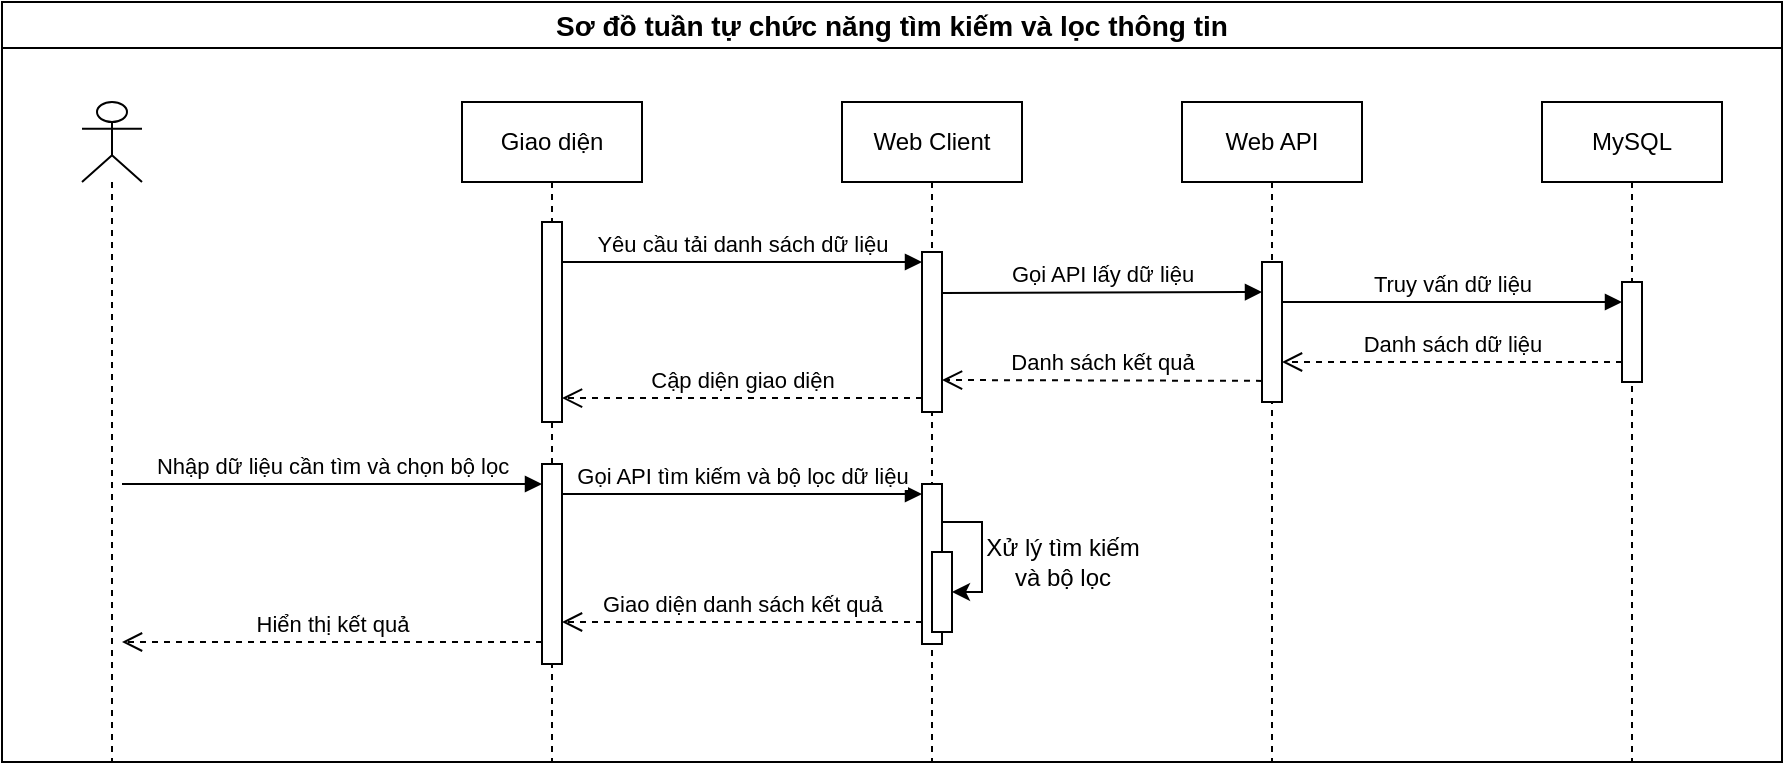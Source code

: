 <mxfile version="27.0.6">
  <diagram name="Page-1" id="KqU9gGnZR2WyMmD7t_Au">
    <mxGraphModel dx="1216" dy="685" grid="1" gridSize="10" guides="1" tooltips="1" connect="1" arrows="1" fold="1" page="1" pageScale="1" pageWidth="850" pageHeight="1100" math="0" shadow="0">
      <root>
        <mxCell id="0" />
        <mxCell id="1" parent="0" />
        <mxCell id="Db8lhAjHpGJ3QMkJQp8O-3" value="Sơ đồ tuần tự chức năng tìm kiếm và lọc thông tin" style="swimlane;whiteSpace=wrap;html=1;startSize=23;fontSize=14;" parent="1" vertex="1">
          <mxGeometry x="270" y="310" width="890" height="380" as="geometry" />
        </mxCell>
        <mxCell id="Db8lhAjHpGJ3QMkJQp8O-12" value="" style="shape=umlLifeline;perimeter=lifelinePerimeter;whiteSpace=wrap;html=1;container=1;dropTarget=0;collapsible=0;recursiveResize=0;outlineConnect=0;portConstraint=eastwest;newEdgeStyle={&quot;curved&quot;:0,&quot;rounded&quot;:0};participant=umlActor;" parent="Db8lhAjHpGJ3QMkJQp8O-3" vertex="1">
          <mxGeometry x="40" y="50" width="30" height="330" as="geometry" />
        </mxCell>
        <mxCell id="Db8lhAjHpGJ3QMkJQp8O-13" value="Giao diện" style="shape=umlLifeline;perimeter=lifelinePerimeter;whiteSpace=wrap;html=1;container=1;dropTarget=0;collapsible=0;recursiveResize=0;outlineConnect=0;portConstraint=eastwest;newEdgeStyle={&quot;curved&quot;:0,&quot;rounded&quot;:0};" parent="Db8lhAjHpGJ3QMkJQp8O-3" vertex="1">
          <mxGeometry x="230" y="50" width="90" height="330" as="geometry" />
        </mxCell>
        <mxCell id="Db8lhAjHpGJ3QMkJQp8O-16" value="" style="html=1;points=[[0,0,0,0,5],[0,1,0,0,-5],[1,0,0,0,5],[1,1,0,0,-5]];perimeter=orthogonalPerimeter;outlineConnect=0;targetShapes=umlLifeline;portConstraint=eastwest;newEdgeStyle={&quot;curved&quot;:0,&quot;rounded&quot;:0};" parent="Db8lhAjHpGJ3QMkJQp8O-13" vertex="1">
          <mxGeometry x="40" y="181" width="10" height="100" as="geometry" />
        </mxCell>
        <mxCell id="mUV6W2yzQzkAdehuio5H-6" value="" style="html=1;points=[[0,0,0,0,5],[0,1,0,0,-5],[1,0,0,0,5],[1,1,0,0,-5]];perimeter=orthogonalPerimeter;outlineConnect=0;targetShapes=umlLifeline;portConstraint=eastwest;newEdgeStyle={&quot;curved&quot;:0,&quot;rounded&quot;:0};" vertex="1" parent="Db8lhAjHpGJ3QMkJQp8O-13">
          <mxGeometry x="40" y="60" width="10" height="100" as="geometry" />
        </mxCell>
        <mxCell id="Db8lhAjHpGJ3QMkJQp8O-14" value="Web API" style="shape=umlLifeline;perimeter=lifelinePerimeter;whiteSpace=wrap;html=1;container=1;dropTarget=0;collapsible=0;recursiveResize=0;outlineConnect=0;portConstraint=eastwest;newEdgeStyle={&quot;curved&quot;:0,&quot;rounded&quot;:0};" parent="Db8lhAjHpGJ3QMkJQp8O-3" vertex="1">
          <mxGeometry x="590" y="50" width="90" height="330" as="geometry" />
        </mxCell>
        <mxCell id="Db8lhAjHpGJ3QMkJQp8O-21" value="&lt;span style=&quot;color: rgba(0, 0, 0, 0); font-family: monospace; font-size: 0px; text-align: start;&quot;&gt;%3CmxGraphModel%3E%3Croot%3E%3CmxCell%20id%3D%220%22%2F%3E%3CmxCell%20id%3D%221%22%20parent%3D%220%22%2F%3E%3CmxCell%20id%3D%222%22%20value%3D%22G%E1%BB%8Di%20API%20t%C3%ACm%20ki%E1%BA%BFm%20d%E1%BB%AF%20li%E1%BB%87u%22%20style%3D%22html%3D1%3BverticalAlign%3Dbottom%3BendArrow%3Dblock%3Bcurved%3D0%3Brounded%3D0%3B%22%20edge%3D%221%22%20parent%3D%221%22%3E%3CmxGeometry%20width%3D%2280%22%20relative%3D%221%22%20as%3D%22geometry%22%3E%3CmxPoint%20x%3D%22360%22%20y%3D%22730%22%20as%3D%22sourcePoint%22%2F%3E%3CmxPoint%20x%3D%22580%22%20y%3D%22730%22%20as%3D%22targetPoint%22%2F%3E%3C%2FmxGeometry%3E%3C%2FmxCell%3E%3C%2Froot%3E%3C%2FmxGraphModel%3E&lt;/span&gt;" style="html=1;points=[[0,0,0,0,5],[0,1,0,0,-5],[1,0,0,0,5],[1,1,0,0,-5]];perimeter=orthogonalPerimeter;outlineConnect=0;targetShapes=umlLifeline;portConstraint=eastwest;newEdgeStyle={&quot;curved&quot;:0,&quot;rounded&quot;:0};" parent="Db8lhAjHpGJ3QMkJQp8O-14" vertex="1">
          <mxGeometry x="40" y="80" width="10" height="70" as="geometry" />
        </mxCell>
        <mxCell id="Db8lhAjHpGJ3QMkJQp8O-15" value="MySQL" style="shape=umlLifeline;perimeter=lifelinePerimeter;whiteSpace=wrap;html=1;container=1;dropTarget=0;collapsible=0;recursiveResize=0;outlineConnect=0;portConstraint=eastwest;newEdgeStyle={&quot;curved&quot;:0,&quot;rounded&quot;:0};" parent="Db8lhAjHpGJ3QMkJQp8O-3" vertex="1">
          <mxGeometry x="770" y="50" width="90" height="330" as="geometry" />
        </mxCell>
        <mxCell id="Db8lhAjHpGJ3QMkJQp8O-25" value="" style="html=1;points=[[0,0,0,0,5],[0,1,0,0,-5],[1,0,0,0,5],[1,1,0,0,-5]];perimeter=orthogonalPerimeter;outlineConnect=0;targetShapes=umlLifeline;portConstraint=eastwest;newEdgeStyle={&quot;curved&quot;:0,&quot;rounded&quot;:0};" parent="Db8lhAjHpGJ3QMkJQp8O-15" vertex="1">
          <mxGeometry x="40" y="90" width="10" height="50" as="geometry" />
        </mxCell>
        <mxCell id="Db8lhAjHpGJ3QMkJQp8O-19" value="Nhập dữ liệu cần tìm và chọn bộ lọc" style="html=1;verticalAlign=bottom;endArrow=block;curved=0;rounded=0;" parent="Db8lhAjHpGJ3QMkJQp8O-3" edge="1">
          <mxGeometry width="80" relative="1" as="geometry">
            <mxPoint x="60" y="241" as="sourcePoint" />
            <mxPoint x="270" y="241" as="targetPoint" />
          </mxGeometry>
        </mxCell>
        <mxCell id="Db8lhAjHpGJ3QMkJQp8O-20" value="Gọi API tìm kiếm và bộ lọc dữ liệu" style="html=1;verticalAlign=bottom;endArrow=block;curved=0;rounded=0;entryX=0;entryY=0;entryDx=0;entryDy=5;entryPerimeter=0;" parent="Db8lhAjHpGJ3QMkJQp8O-3" edge="1" target="mUV6W2yzQzkAdehuio5H-2" source="Db8lhAjHpGJ3QMkJQp8O-16">
          <mxGeometry width="80" relative="1" as="geometry">
            <mxPoint x="290" y="251" as="sourcePoint" />
            <mxPoint x="510" y="251" as="targetPoint" />
          </mxGeometry>
        </mxCell>
        <mxCell id="Db8lhAjHpGJ3QMkJQp8O-22" value="Truy vấn dữ liệu" style="html=1;verticalAlign=bottom;endArrow=block;curved=0;rounded=0;" parent="Db8lhAjHpGJ3QMkJQp8O-3" target="Db8lhAjHpGJ3QMkJQp8O-25" edge="1">
          <mxGeometry width="80" relative="1" as="geometry">
            <mxPoint x="640" y="150" as="sourcePoint" />
            <mxPoint x="800" y="150" as="targetPoint" />
          </mxGeometry>
        </mxCell>
        <mxCell id="Db8lhAjHpGJ3QMkJQp8O-27" value="Danh sách dữ liệu" style="html=1;verticalAlign=bottom;endArrow=open;dashed=1;endSize=8;curved=0;rounded=0;" parent="Db8lhAjHpGJ3QMkJQp8O-3" edge="1">
          <mxGeometry relative="1" as="geometry">
            <mxPoint x="810" y="180" as="sourcePoint" />
            <mxPoint x="640" y="180" as="targetPoint" />
          </mxGeometry>
        </mxCell>
        <mxCell id="Db8lhAjHpGJ3QMkJQp8O-28" value="Giao diện danh sách kết quả" style="html=1;verticalAlign=bottom;endArrow=open;dashed=1;endSize=8;curved=0;rounded=0;exitX=0;exitY=1;exitDx=0;exitDy=-5;exitPerimeter=0;" parent="Db8lhAjHpGJ3QMkJQp8O-3" edge="1">
          <mxGeometry relative="1" as="geometry">
            <mxPoint x="460" y="310" as="sourcePoint" />
            <mxPoint x="280" y="310" as="targetPoint" />
          </mxGeometry>
        </mxCell>
        <mxCell id="Db8lhAjHpGJ3QMkJQp8O-29" value="Hiển thị kết quả" style="html=1;verticalAlign=bottom;endArrow=open;dashed=1;endSize=8;curved=0;rounded=0;" parent="Db8lhAjHpGJ3QMkJQp8O-3" edge="1">
          <mxGeometry relative="1" as="geometry">
            <mxPoint x="270" y="320" as="sourcePoint" />
            <mxPoint x="60" y="320" as="targetPoint" />
          </mxGeometry>
        </mxCell>
        <mxCell id="mUV6W2yzQzkAdehuio5H-1" value="Web Client" style="shape=umlLifeline;perimeter=lifelinePerimeter;whiteSpace=wrap;html=1;container=1;dropTarget=0;collapsible=0;recursiveResize=0;outlineConnect=0;portConstraint=eastwest;newEdgeStyle={&quot;curved&quot;:0,&quot;rounded&quot;:0};" vertex="1" parent="Db8lhAjHpGJ3QMkJQp8O-3">
          <mxGeometry x="420" y="50" width="90" height="330" as="geometry" />
        </mxCell>
        <mxCell id="mUV6W2yzQzkAdehuio5H-2" value="&lt;span style=&quot;color: rgba(0, 0, 0, 0); font-family: monospace; font-size: 0px; text-align: start;&quot;&gt;%3CmxGraphModel%3E%3Croot%3E%3CmxCell%20id%3D%220%22%2F%3E%3CmxCell%20id%3D%221%22%20parent%3D%220%22%2F%3E%3CmxCell%20id%3D%222%22%20value%3D%22Web%20Client%22%20style%3D%22shape%3DumlLifeline%3Bperimeter%3DlifelinePerimeter%3BwhiteSpace%3Dwrap%3Bhtml%3D1%3Bcontainer%3D1%3BdropTarget%3D0%3Bcollapsible%3D0%3BrecursiveResize%3D0%3BoutlineConnect%3D0%3BportConstraint%3Deastwest%3BnewEdgeStyle%3D%7B%26quot%3Bcurved%26quot%3B%3A0%2C%26quot%3Brounded%26quot%3B%3A0%7D%3B%22%20vertex%3D%221%22%20parent%3D%221%22%3E%3CmxGeometry%20x%3D%22690%22%20y%3D%22360%22%20width%3D%2290%22%20height%3D%22200%22%20as%3D%22geometry%22%2F%3E%3C%2FmxCell%3E%3CmxCell%20id%3D%223%22%20value%3D%22%22%20style%3D%22html%3D1%3Bpoints%3D%5B%5B0%2C0%2C0%2C0%2C5%5D%2C%5B0%2C1%2C0%2C0%2C-5%5D%2C%5B1%2C0%2C0%2C0%2C5%5D%2C%5B1%2C1%2C0%2C0%2C-5%5D%5D%3Bperimeter%3DorthogonalPerimeter%3BoutlineConnect%3D0%3BtargetShapes%3DumlLifeline%3BportConstraint%3Deastwest%3BnewEdgeStyle%3D%7B%26quot%3Bcurved%26quot%3B%3A0%2C%26quot%3Brounded%26quot%3B%3A0%7D%3B%22%20vertex%3D%221%22%20parent%3D%222%22%3E%3CmxGeometry%20x%3D%2240%22%20y%3D%22191%22%20width%3D%2210%22%20height%3D%2280%22%20as%3D%22geometry%22%2F%3E%3C%2FmxCell%3E%3CmxCell%20id%3D%224%22%20value%3D%22%22%20style%3D%22html%3D1%3Bpoints%3D%5B%5B0%2C0%2C0%2C0%2C5%5D%2C%5B0%2C1%2C0%2C0%2C-5%5D%2C%5B1%2C0%2C0%2C0%2C5%5D%2C%5B1%2C1%2C0%2C0%2C-5%5D%5D%3Bperimeter%3DorthogonalPerimeter%3BoutlineConnect%3D0%3BtargetShapes%3DumlLifeline%3BportConstraint%3Deastwest%3BnewEdgeStyle%3D%7B%26quot%3Bcurved%26quot%3B%3A0%2C%26quot%3Brounded%26quot%3B%3A0%7D%3B%22%20vertex%3D%221%22%20parent%3D%222%22%3E%3CmxGeometry%20x%3D%2240%22%20y%3D%2275%22%20width%3D%2210%22%20height%3D%2280%22%20as%3D%22geometry%22%2F%3E%3C%2FmxCell%3E%3C%2Froot%3E%3C%2FmxGraphModel%3E&lt;/span&gt;" style="html=1;points=[[0,0,0,0,5],[0,1,0,0,-5],[1,0,0,0,5],[1,1,0,0,-5]];perimeter=orthogonalPerimeter;outlineConnect=0;targetShapes=umlLifeline;portConstraint=eastwest;newEdgeStyle={&quot;curved&quot;:0,&quot;rounded&quot;:0};" vertex="1" parent="mUV6W2yzQzkAdehuio5H-1">
          <mxGeometry x="40" y="191" width="10" height="80" as="geometry" />
        </mxCell>
        <mxCell id="mUV6W2yzQzkAdehuio5H-7" value="" style="html=1;points=[[0,0,0,0,5],[0,1,0,0,-5],[1,0,0,0,5],[1,1,0,0,-5]];perimeter=orthogonalPerimeter;outlineConnect=0;targetShapes=umlLifeline;portConstraint=eastwest;newEdgeStyle={&quot;curved&quot;:0,&quot;rounded&quot;:0};" vertex="1" parent="mUV6W2yzQzkAdehuio5H-1">
          <mxGeometry x="40" y="75" width="10" height="80" as="geometry" />
        </mxCell>
        <mxCell id="mUV6W2yzQzkAdehuio5H-8" value="Yêu cầu tải danh sách dữ liệu" style="html=1;verticalAlign=bottom;endArrow=block;curved=0;rounded=0;entryX=0;entryY=0;entryDx=0;entryDy=5;entryPerimeter=0;" edge="1" parent="Db8lhAjHpGJ3QMkJQp8O-3">
          <mxGeometry width="80" relative="1" as="geometry">
            <mxPoint x="280" y="130" as="sourcePoint" />
            <mxPoint x="460" y="130" as="targetPoint" />
          </mxGeometry>
        </mxCell>
        <mxCell id="mUV6W2yzQzkAdehuio5H-9" value="Gọi API lấy dữ liệu" style="html=1;verticalAlign=bottom;endArrow=block;curved=0;rounded=0;" edge="1" parent="Db8lhAjHpGJ3QMkJQp8O-3">
          <mxGeometry width="80" relative="1" as="geometry">
            <mxPoint x="470" y="145.44" as="sourcePoint" />
            <mxPoint x="630" y="145" as="targetPoint" />
          </mxGeometry>
        </mxCell>
        <mxCell id="mUV6W2yzQzkAdehuio5H-11" value="Danh sách kết quả" style="html=1;verticalAlign=bottom;endArrow=open;dashed=1;endSize=8;curved=0;rounded=0;" edge="1" parent="Db8lhAjHpGJ3QMkJQp8O-3">
          <mxGeometry relative="1" as="geometry">
            <mxPoint x="630" y="189.44" as="sourcePoint" />
            <mxPoint x="470" y="189" as="targetPoint" />
          </mxGeometry>
        </mxCell>
        <mxCell id="mUV6W2yzQzkAdehuio5H-12" value="Cập diện giao diện" style="html=1;verticalAlign=bottom;endArrow=open;dashed=1;endSize=8;curved=0;rounded=0;" edge="1" parent="Db8lhAjHpGJ3QMkJQp8O-3" target="mUV6W2yzQzkAdehuio5H-6">
          <mxGeometry relative="1" as="geometry">
            <mxPoint x="460" y="198.06" as="sourcePoint" />
            <mxPoint x="300" y="197.62" as="targetPoint" />
          </mxGeometry>
        </mxCell>
        <mxCell id="mUV6W2yzQzkAdehuio5H-16" value="&lt;span style=&quot;color: rgba(0, 0, 0, 0); font-family: monospace; font-size: 0px; text-align: start;&quot;&gt;%3CmxGraphModel%3E%3Croot%3E%3CmxCell%20id%3D%220%22%2F%3E%3CmxCell%20id%3D%221%22%20parent%3D%220%22%2F%3E%3CmxCell%20id%3D%222%22%20value%3D%22Web%20Client%22%20style%3D%22shape%3DumlLifeline%3Bperimeter%3DlifelinePerimeter%3BwhiteSpace%3Dwrap%3Bhtml%3D1%3Bcontainer%3D1%3BdropTarget%3D0%3Bcollapsible%3D0%3BrecursiveResize%3D0%3BoutlineConnect%3D0%3BportConstraint%3Deastwest%3BnewEdgeStyle%3D%7B%26quot%3Bcurved%26quot%3B%3A0%2C%26quot%3Brounded%26quot%3B%3A0%7D%3B%22%20vertex%3D%221%22%20parent%3D%221%22%3E%3CmxGeometry%20x%3D%22690%22%20y%3D%22360%22%20width%3D%2290%22%20height%3D%22200%22%20as%3D%22geometry%22%2F%3E%3C%2FmxCell%3E%3CmxCell%20id%3D%223%22%20value%3D%22%22%20style%3D%22html%3D1%3Bpoints%3D%5B%5B0%2C0%2C0%2C0%2C5%5D%2C%5B0%2C1%2C0%2C0%2C-5%5D%2C%5B1%2C0%2C0%2C0%2C5%5D%2C%5B1%2C1%2C0%2C0%2C-5%5D%5D%3Bperimeter%3DorthogonalPerimeter%3BoutlineConnect%3D0%3BtargetShapes%3DumlLifeline%3BportConstraint%3Deastwest%3BnewEdgeStyle%3D%7B%26quot%3Bcurved%26quot%3B%3A0%2C%26quot%3Brounded%26quot%3B%3A0%7D%3B%22%20vertex%3D%221%22%20parent%3D%222%22%3E%3CmxGeometry%20x%3D%2240%22%20y%3D%22191%22%20width%3D%2210%22%20height%3D%2280%22%20as%3D%22geometry%22%2F%3E%3C%2FmxCell%3E%3CmxCell%20id%3D%224%22%20value%3D%22%22%20style%3D%22html%3D1%3Bpoints%3D%5B%5B0%2C0%2C0%2C0%2C5%5D%2C%5B0%2C1%2C0%2C0%2C-5%5D%2C%5B1%2C0%2C0%2C0%2C5%5D%2C%5B1%2C1%2C0%2C0%2C-5%5D%5D%3Bperimeter%3DorthogonalPerimeter%3BoutlineConnect%3D0%3BtargetShapes%3DumlLifeline%3BportConstraint%3Deastwest%3BnewEdgeStyle%3D%7B%26quot%3Bcurved%26quot%3B%3A0%2C%26quot%3Brounded%26quot%3B%3A0%7D%3B%22%20vertex%3D%221%22%20parent%3D%222%22%3E%3CmxGeometry%20x%3D%2240%22%20y%3D%2275%22%20width%3D%2210%22%20height%3D%2280%22%20as%3D%22geometry%22%2F%3E%3C%2FmxCell%3E%3C%2Froot%3E%3C%2FmxGraphModel%3E&lt;/span&gt;" style="html=1;points=[[0,0,0,0,5],[0,1,0,0,-5],[1,0,0,0,5],[1,1,0,0,-5]];perimeter=orthogonalPerimeter;outlineConnect=0;targetShapes=umlLifeline;portConstraint=eastwest;newEdgeStyle={&quot;curved&quot;:0,&quot;rounded&quot;:0};" vertex="1" parent="Db8lhAjHpGJ3QMkJQp8O-3">
          <mxGeometry x="465" y="275" width="10" height="40" as="geometry" />
        </mxCell>
        <mxCell id="mUV6W2yzQzkAdehuio5H-17" style="edgeStyle=orthogonalEdgeStyle;rounded=0;orthogonalLoop=1;jettySize=auto;html=1;curved=0;" edge="1" parent="Db8lhAjHpGJ3QMkJQp8O-3" source="mUV6W2yzQzkAdehuio5H-2" target="mUV6W2yzQzkAdehuio5H-16">
          <mxGeometry relative="1" as="geometry">
            <Array as="points">
              <mxPoint x="490" y="260" />
              <mxPoint x="490" y="295" />
            </Array>
          </mxGeometry>
        </mxCell>
        <mxCell id="mUV6W2yzQzkAdehuio5H-18" value="Xử lý tìm kiếm &lt;br&gt;và bộ lọc" style="text;html=1;align=center;verticalAlign=middle;resizable=0;points=[];autosize=1;strokeColor=none;fillColor=none;" vertex="1" parent="Db8lhAjHpGJ3QMkJQp8O-3">
          <mxGeometry x="480" y="260" width="100" height="40" as="geometry" />
        </mxCell>
      </root>
    </mxGraphModel>
  </diagram>
</mxfile>
